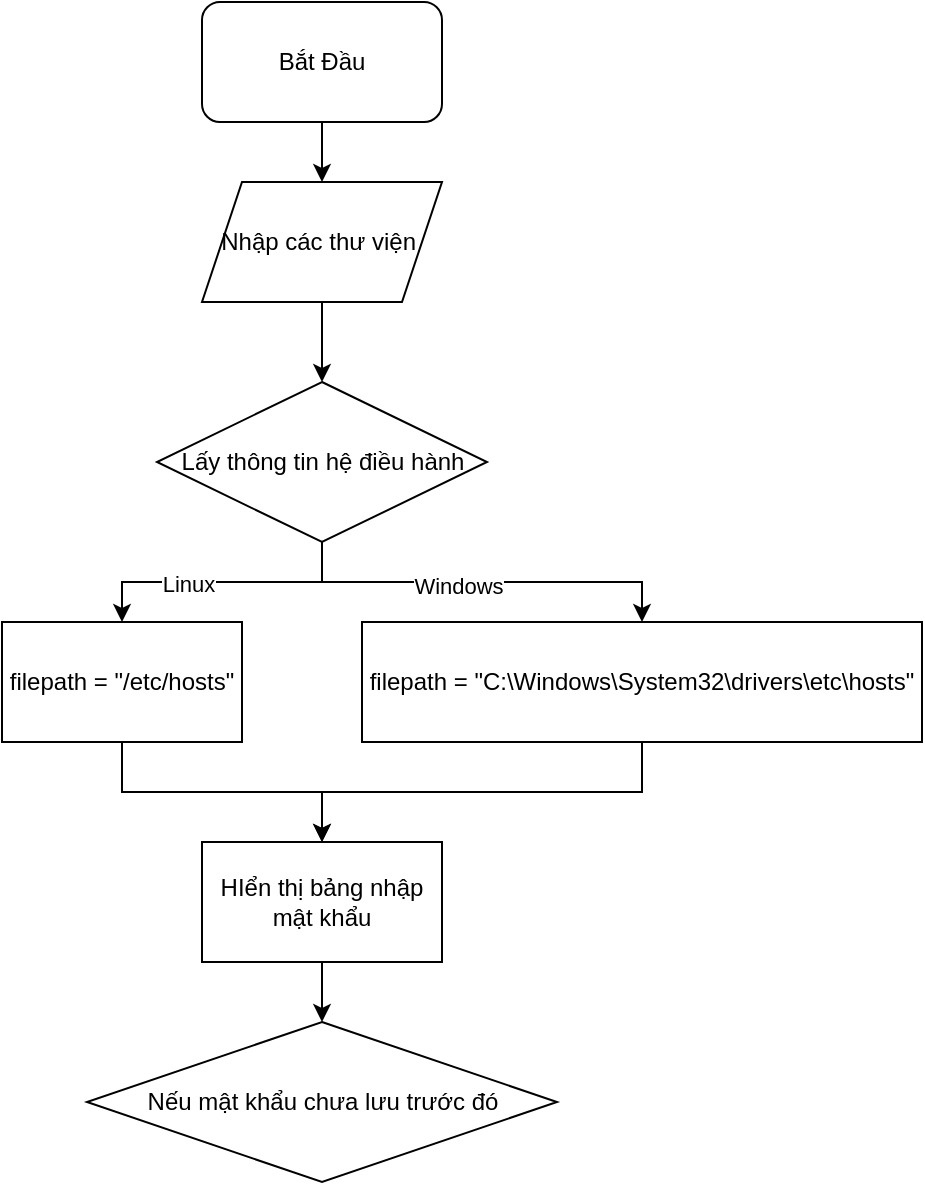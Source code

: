 <mxfile version="22.1.11" type="github">
  <diagram name="Page-1" id="5f0bae14-7c28-e335-631c-24af17079c00">
    <mxGraphModel dx="1542" dy="1074" grid="1" gridSize="10" guides="1" tooltips="1" connect="1" arrows="1" fold="1" page="1" pageScale="1" pageWidth="1100" pageHeight="850" background="none" math="0" shadow="0">
      <root>
        <mxCell id="0" />
        <mxCell id="1" parent="0" />
        <mxCell id="h2GykC5T0tP8Py9upbgZ-3" style="edgeStyle=orthogonalEdgeStyle;rounded=0;orthogonalLoop=1;jettySize=auto;html=1;exitX=0.5;exitY=1;exitDx=0;exitDy=0;" edge="1" parent="1" source="h2GykC5T0tP8Py9upbgZ-1" target="h2GykC5T0tP8Py9upbgZ-2">
          <mxGeometry relative="1" as="geometry" />
        </mxCell>
        <mxCell id="h2GykC5T0tP8Py9upbgZ-1" value="Bắt Đầu" style="rounded=1;whiteSpace=wrap;html=1;" vertex="1" parent="1">
          <mxGeometry x="420" y="90" width="120" height="60" as="geometry" />
        </mxCell>
        <mxCell id="h2GykC5T0tP8Py9upbgZ-5" style="edgeStyle=orthogonalEdgeStyle;rounded=0;orthogonalLoop=1;jettySize=auto;html=1;exitX=0.5;exitY=1;exitDx=0;exitDy=0;" edge="1" parent="1" source="h2GykC5T0tP8Py9upbgZ-2" target="h2GykC5T0tP8Py9upbgZ-4">
          <mxGeometry relative="1" as="geometry" />
        </mxCell>
        <mxCell id="h2GykC5T0tP8Py9upbgZ-2" value="Nhập các thư viện&amp;nbsp;" style="shape=parallelogram;perimeter=parallelogramPerimeter;whiteSpace=wrap;html=1;fixedSize=1;" vertex="1" parent="1">
          <mxGeometry x="420" y="180" width="120" height="60" as="geometry" />
        </mxCell>
        <mxCell id="h2GykC5T0tP8Py9upbgZ-13" style="edgeStyle=orthogonalEdgeStyle;rounded=0;orthogonalLoop=1;jettySize=auto;html=1;exitX=0.5;exitY=1;exitDx=0;exitDy=0;" edge="1" parent="1" source="h2GykC5T0tP8Py9upbgZ-4" target="h2GykC5T0tP8Py9upbgZ-9">
          <mxGeometry relative="1" as="geometry" />
        </mxCell>
        <mxCell id="h2GykC5T0tP8Py9upbgZ-23" value="Linux" style="edgeLabel;html=1;align=center;verticalAlign=middle;resizable=0;points=[];" vertex="1" connectable="0" parent="h2GykC5T0tP8Py9upbgZ-13">
          <mxGeometry x="0.245" y="1" relative="1" as="geometry">
            <mxPoint as="offset" />
          </mxGeometry>
        </mxCell>
        <mxCell id="h2GykC5T0tP8Py9upbgZ-14" style="edgeStyle=orthogonalEdgeStyle;rounded=0;orthogonalLoop=1;jettySize=auto;html=1;exitX=0.5;exitY=1;exitDx=0;exitDy=0;" edge="1" parent="1" source="h2GykC5T0tP8Py9upbgZ-4" target="h2GykC5T0tP8Py9upbgZ-6">
          <mxGeometry relative="1" as="geometry" />
        </mxCell>
        <mxCell id="h2GykC5T0tP8Py9upbgZ-24" value="Windows" style="edgeLabel;html=1;align=center;verticalAlign=middle;resizable=0;points=[];" vertex="1" connectable="0" parent="h2GykC5T0tP8Py9upbgZ-14">
          <mxGeometry x="-0.127" y="-2" relative="1" as="geometry">
            <mxPoint as="offset" />
          </mxGeometry>
        </mxCell>
        <mxCell id="h2GykC5T0tP8Py9upbgZ-4" value="Lấy thông tin hệ điều hành" style="rhombus;whiteSpace=wrap;html=1;" vertex="1" parent="1">
          <mxGeometry x="397.5" y="280" width="165" height="80" as="geometry" />
        </mxCell>
        <mxCell id="h2GykC5T0tP8Py9upbgZ-20" style="edgeStyle=orthogonalEdgeStyle;rounded=0;orthogonalLoop=1;jettySize=auto;html=1;exitX=0.5;exitY=1;exitDx=0;exitDy=0;" edge="1" parent="1" source="h2GykC5T0tP8Py9upbgZ-6" target="h2GykC5T0tP8Py9upbgZ-15">
          <mxGeometry relative="1" as="geometry" />
        </mxCell>
        <mxCell id="h2GykC5T0tP8Py9upbgZ-6" value="filepath = &quot;C:\Windows\System32\drivers\etc\hosts&quot;" style="rounded=0;whiteSpace=wrap;html=1;" vertex="1" parent="1">
          <mxGeometry x="500" y="400" width="280" height="60" as="geometry" />
        </mxCell>
        <mxCell id="h2GykC5T0tP8Py9upbgZ-18" style="edgeStyle=orthogonalEdgeStyle;rounded=0;orthogonalLoop=1;jettySize=auto;html=1;exitX=0.5;exitY=1;exitDx=0;exitDy=0;" edge="1" parent="1" source="h2GykC5T0tP8Py9upbgZ-9" target="h2GykC5T0tP8Py9upbgZ-15">
          <mxGeometry relative="1" as="geometry" />
        </mxCell>
        <mxCell id="h2GykC5T0tP8Py9upbgZ-9" value="filepath = &quot;/etc/hosts&quot;" style="rounded=0;whiteSpace=wrap;html=1;" vertex="1" parent="1">
          <mxGeometry x="320" y="400" width="120" height="60" as="geometry" />
        </mxCell>
        <mxCell id="h2GykC5T0tP8Py9upbgZ-22" style="edgeStyle=orthogonalEdgeStyle;rounded=0;orthogonalLoop=1;jettySize=auto;html=1;exitX=0.5;exitY=1;exitDx=0;exitDy=0;" edge="1" parent="1" source="h2GykC5T0tP8Py9upbgZ-15">
          <mxGeometry relative="1" as="geometry">
            <mxPoint x="480.0" y="600" as="targetPoint" />
          </mxGeometry>
        </mxCell>
        <mxCell id="h2GykC5T0tP8Py9upbgZ-15" value="HIển thị bảng nhập mật khẩu" style="rounded=0;whiteSpace=wrap;html=1;" vertex="1" parent="1">
          <mxGeometry x="420" y="510" width="120" height="60" as="geometry" />
        </mxCell>
        <mxCell id="h2GykC5T0tP8Py9upbgZ-25" value="Nếu mật khẩu chưa lưu trước đó" style="rhombus;whiteSpace=wrap;html=1;" vertex="1" parent="1">
          <mxGeometry x="362.5" y="600" width="235" height="80" as="geometry" />
        </mxCell>
      </root>
    </mxGraphModel>
  </diagram>
</mxfile>
